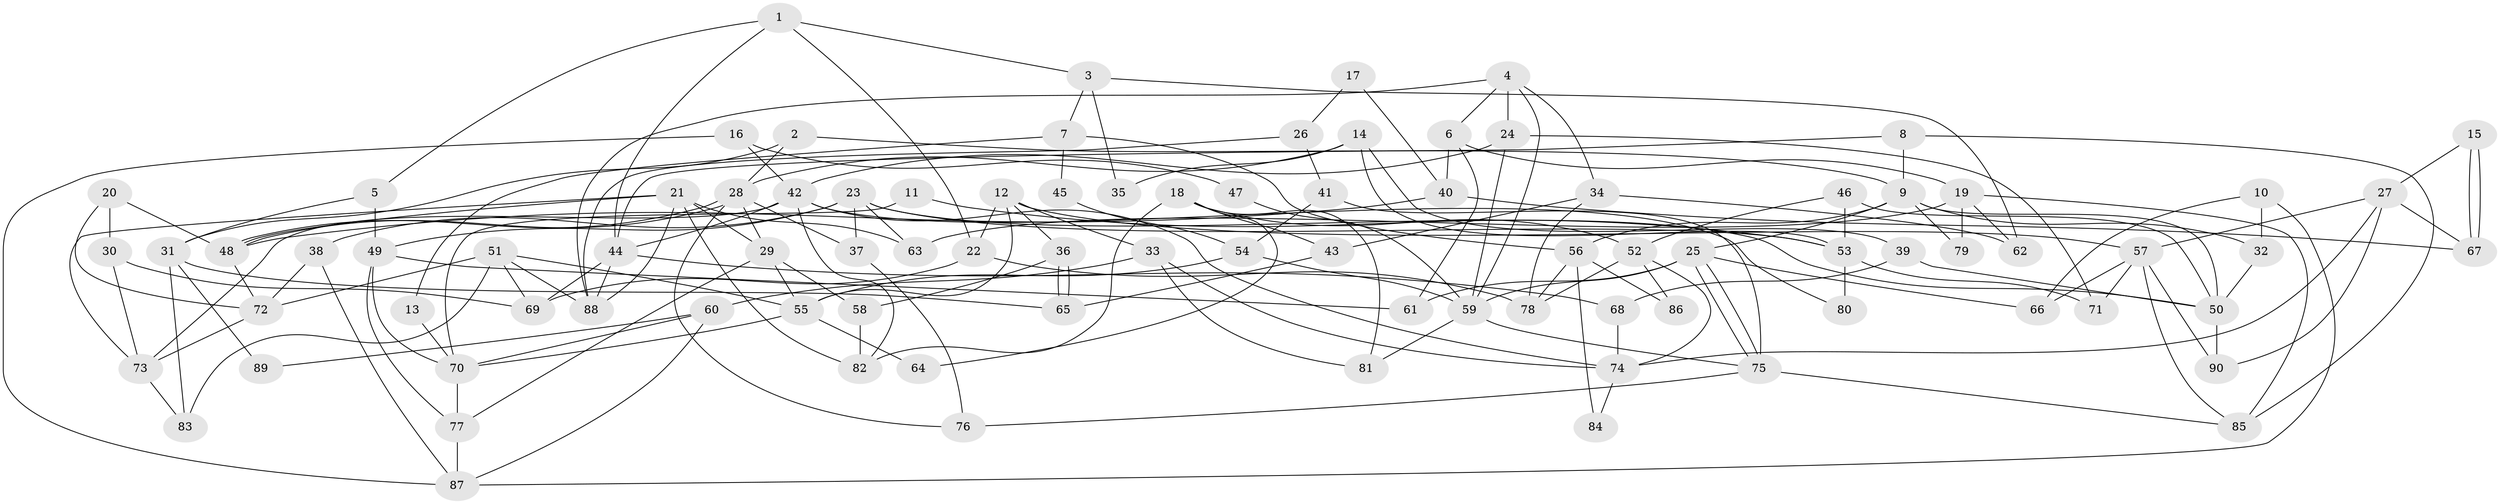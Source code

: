 // coarse degree distribution, {12: 0.05555555555555555, 8: 0.08333333333333333, 4: 0.16666666666666666, 13: 0.027777777777777776, 10: 0.05555555555555555, 6: 0.1388888888888889, 2: 0.16666666666666666, 3: 0.16666666666666666, 9: 0.027777777777777776, 5: 0.027777777777777776, 7: 0.08333333333333333}
// Generated by graph-tools (version 1.1) at 2025/51/03/04/25 22:51:04]
// undirected, 90 vertices, 180 edges
graph export_dot {
  node [color=gray90,style=filled];
  1;
  2;
  3;
  4;
  5;
  6;
  7;
  8;
  9;
  10;
  11;
  12;
  13;
  14;
  15;
  16;
  17;
  18;
  19;
  20;
  21;
  22;
  23;
  24;
  25;
  26;
  27;
  28;
  29;
  30;
  31;
  32;
  33;
  34;
  35;
  36;
  37;
  38;
  39;
  40;
  41;
  42;
  43;
  44;
  45;
  46;
  47;
  48;
  49;
  50;
  51;
  52;
  53;
  54;
  55;
  56;
  57;
  58;
  59;
  60;
  61;
  62;
  63;
  64;
  65;
  66;
  67;
  68;
  69;
  70;
  71;
  72;
  73;
  74;
  75;
  76;
  77;
  78;
  79;
  80;
  81;
  82;
  83;
  84;
  85;
  86;
  87;
  88;
  89;
  90;
  1 -- 44;
  1 -- 22;
  1 -- 3;
  1 -- 5;
  2 -- 28;
  2 -- 9;
  2 -- 31;
  3 -- 62;
  3 -- 7;
  3 -- 35;
  4 -- 24;
  4 -- 59;
  4 -- 6;
  4 -- 34;
  4 -- 88;
  5 -- 49;
  5 -- 31;
  6 -- 40;
  6 -- 19;
  6 -- 61;
  7 -- 56;
  7 -- 13;
  7 -- 45;
  8 -- 44;
  8 -- 85;
  8 -- 9;
  9 -- 25;
  9 -- 32;
  9 -- 50;
  9 -- 56;
  9 -- 79;
  10 -- 66;
  10 -- 32;
  10 -- 87;
  11 -- 53;
  11 -- 70;
  12 -- 33;
  12 -- 57;
  12 -- 22;
  12 -- 36;
  12 -- 55;
  13 -- 70;
  14 -- 28;
  14 -- 39;
  14 -- 35;
  14 -- 53;
  15 -- 67;
  15 -- 67;
  15 -- 27;
  16 -- 87;
  16 -- 42;
  16 -- 47;
  17 -- 40;
  17 -- 26;
  18 -- 82;
  18 -- 43;
  18 -- 52;
  18 -- 64;
  18 -- 81;
  19 -- 63;
  19 -- 62;
  19 -- 79;
  19 -- 85;
  20 -- 72;
  20 -- 48;
  20 -- 30;
  21 -- 88;
  21 -- 73;
  21 -- 29;
  21 -- 48;
  21 -- 63;
  21 -- 82;
  22 -- 69;
  22 -- 78;
  23 -- 38;
  23 -- 50;
  23 -- 37;
  23 -- 49;
  23 -- 53;
  23 -- 63;
  24 -- 42;
  24 -- 71;
  24 -- 59;
  25 -- 61;
  25 -- 75;
  25 -- 75;
  25 -- 59;
  25 -- 66;
  26 -- 88;
  26 -- 41;
  27 -- 57;
  27 -- 74;
  27 -- 67;
  27 -- 90;
  28 -- 37;
  28 -- 48;
  28 -- 48;
  28 -- 29;
  28 -- 76;
  29 -- 55;
  29 -- 58;
  29 -- 77;
  30 -- 73;
  30 -- 69;
  31 -- 65;
  31 -- 83;
  31 -- 89;
  32 -- 50;
  33 -- 81;
  33 -- 60;
  33 -- 74;
  34 -- 78;
  34 -- 43;
  34 -- 62;
  36 -- 65;
  36 -- 65;
  36 -- 58;
  37 -- 76;
  38 -- 87;
  38 -- 72;
  39 -- 50;
  39 -- 68;
  40 -- 67;
  40 -- 48;
  41 -- 75;
  41 -- 54;
  42 -- 44;
  42 -- 82;
  42 -- 73;
  42 -- 74;
  42 -- 80;
  43 -- 65;
  44 -- 88;
  44 -- 69;
  44 -- 68;
  45 -- 54;
  46 -- 52;
  46 -- 53;
  46 -- 50;
  47 -- 59;
  48 -- 72;
  49 -- 77;
  49 -- 61;
  49 -- 70;
  50 -- 90;
  51 -- 55;
  51 -- 72;
  51 -- 69;
  51 -- 83;
  51 -- 88;
  52 -- 74;
  52 -- 78;
  52 -- 86;
  53 -- 71;
  53 -- 80;
  54 -- 59;
  54 -- 55;
  55 -- 64;
  55 -- 70;
  56 -- 78;
  56 -- 84;
  56 -- 86;
  57 -- 85;
  57 -- 90;
  57 -- 66;
  57 -- 71;
  58 -- 82;
  59 -- 75;
  59 -- 81;
  60 -- 70;
  60 -- 87;
  60 -- 89;
  68 -- 74;
  70 -- 77;
  72 -- 73;
  73 -- 83;
  74 -- 84;
  75 -- 76;
  75 -- 85;
  77 -- 87;
}
